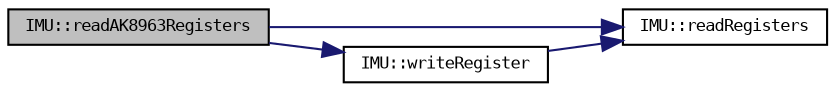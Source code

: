 digraph "IMU::readAK8963Registers"
{
  bgcolor="transparent";
  edge [fontname="DejaVuSansMono",fontsize="8",labelfontname="DejaVuSansMono",labelfontsize="8"];
  node [fontname="DejaVuSansMono",fontsize="8",shape=record];
  rankdir="LR";
  Node22 [label="IMU::readAK8963Registers",height=0.2,width=0.4,color="black", fillcolor="grey75", style="filled", fontcolor="black"];
  Node22 -> Node23 [color="midnightblue",fontsize="8",style="solid",fontname="DejaVuSansMono"];
  Node23 [label="IMU::readRegisters",height=0.2,width=0.4,color="black",URL="$classIMU.html#a87c200faa130ff4d2d3416b2d83f4f49"];
  Node22 -> Node24 [color="midnightblue",fontsize="8",style="solid",fontname="DejaVuSansMono"];
  Node24 [label="IMU::writeRegister",height=0.2,width=0.4,color="black",URL="$classIMU.html#a37694424e4502ffc69bbb6c540c1a400"];
  Node24 -> Node23 [color="midnightblue",fontsize="8",style="solid",fontname="DejaVuSansMono"];
}
